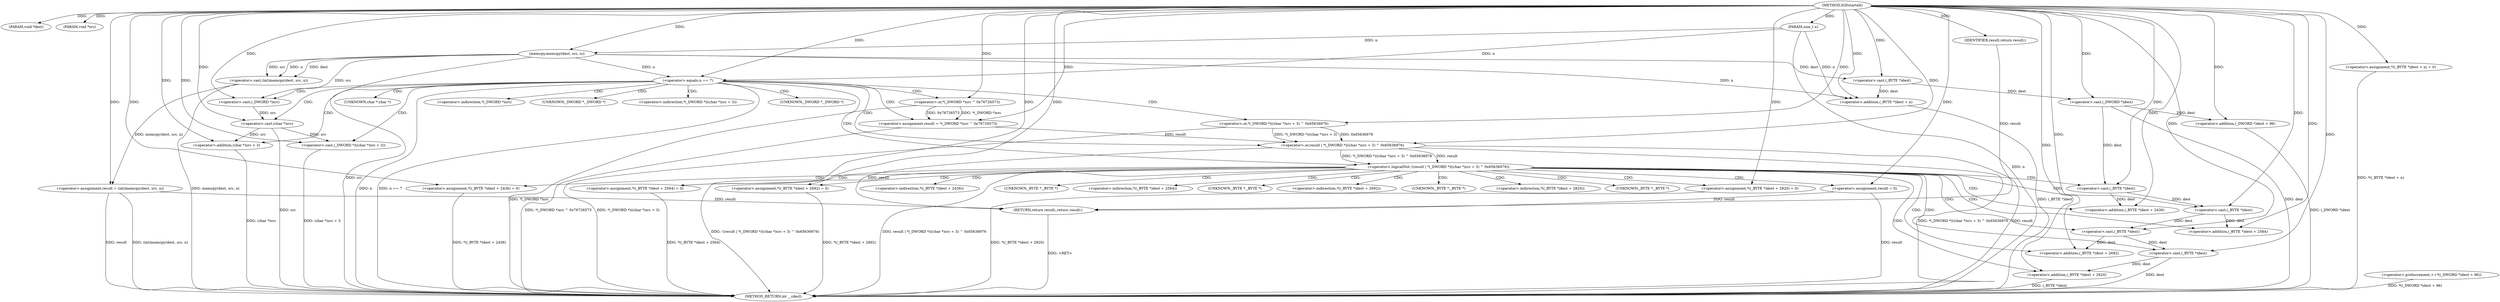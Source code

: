 digraph IGDstartelt {  
"1000102" [label = "(METHOD,IGDstartelt)" ]
"1000196" [label = "(METHOD_RETURN,int __cdecl)" ]
"1000103" [label = "(PARAM,void *dest)" ]
"1000104" [label = "(PARAM,void *src)" ]
"1000105" [label = "(PARAM,size_t n)" ]
"1000108" [label = "(<operator>.assignment,result = (int)memcpy(dest, src, n))" ]
"1000110" [label = "(<operator>.cast,(int)memcpy(dest, src, n))" ]
"1000112" [label = "(memcpy,memcpy(dest, src, n))" ]
"1000116" [label = "(<operator>.assignment,*((_BYTE *)dest + n) = 0)" ]
"1000118" [label = "(<operator>.addition,(_BYTE *)dest + n)" ]
"1000119" [label = "(<operator>.cast,(_BYTE *)dest)" ]
"1000124" [label = "(<operator>.preIncrement,++*((_DWORD *)dest + 96))" ]
"1000126" [label = "(<operator>.addition,(_DWORD *)dest + 96)" ]
"1000127" [label = "(<operator>.cast,(_DWORD *)dest)" ]
"1000132" [label = "(<operator>.equals,n == 7)" ]
"1000136" [label = "(<operator>.assignment,result = *(_DWORD *)src ^ 0x76726573)" ]
"1000138" [label = "(<operator>.or,*(_DWORD *)src ^ 0x76726573)" ]
"1000140" [label = "(<operator>.cast,(_DWORD *)src)" ]
"1000145" [label = "(<operator>.logicalNot,!(result | *(_DWORD *)((char *)src + 3) ^ 0x65636976))" ]
"1000146" [label = "(<operator>.or,result | *(_DWORD *)((char *)src + 3) ^ 0x65636976)" ]
"1000148" [label = "(<operator>.or,*(_DWORD *)((char *)src + 3) ^ 0x65636976)" ]
"1000150" [label = "(<operator>.cast,(_DWORD *)((char *)src + 3))" ]
"1000152" [label = "(<operator>.addition,(char *)src + 3)" ]
"1000153" [label = "(<operator>.cast,(char *)src)" ]
"1000159" [label = "(<operator>.assignment,result = 0)" ]
"1000162" [label = "(<operator>.assignment,*((_BYTE *)dest + 2436) = 0)" ]
"1000164" [label = "(<operator>.addition,(_BYTE *)dest + 2436)" ]
"1000165" [label = "(<operator>.cast,(_BYTE *)dest)" ]
"1000170" [label = "(<operator>.assignment,*((_BYTE *)dest + 2564) = 0)" ]
"1000172" [label = "(<operator>.addition,(_BYTE *)dest + 2564)" ]
"1000173" [label = "(<operator>.cast,(_BYTE *)dest)" ]
"1000178" [label = "(<operator>.assignment,*((_BYTE *)dest + 2692) = 0)" ]
"1000180" [label = "(<operator>.addition,(_BYTE *)dest + 2692)" ]
"1000181" [label = "(<operator>.cast,(_BYTE *)dest)" ]
"1000186" [label = "(<operator>.assignment,*((_BYTE *)dest + 2820) = 0)" ]
"1000188" [label = "(<operator>.addition,(_BYTE *)dest + 2820)" ]
"1000189" [label = "(<operator>.cast,(_BYTE *)dest)" ]
"1000194" [label = "(RETURN,return result;,return result;)" ]
"1000195" [label = "(IDENTIFIER,result,return result;)" ]
"1000139" [label = "(<operator>.indirection,*(_DWORD *)src)" ]
"1000141" [label = "(UNKNOWN,_DWORD *,_DWORD *)" ]
"1000149" [label = "(<operator>.indirection,*(_DWORD *)((char *)src + 3))" ]
"1000151" [label = "(UNKNOWN,_DWORD *,_DWORD *)" ]
"1000154" [label = "(UNKNOWN,char *,char *)" ]
"1000163" [label = "(<operator>.indirection,*((_BYTE *)dest + 2436))" ]
"1000166" [label = "(UNKNOWN,_BYTE *,_BYTE *)" ]
"1000171" [label = "(<operator>.indirection,*((_BYTE *)dest + 2564))" ]
"1000174" [label = "(UNKNOWN,_BYTE *,_BYTE *)" ]
"1000179" [label = "(<operator>.indirection,*((_BYTE *)dest + 2692))" ]
"1000182" [label = "(UNKNOWN,_BYTE *,_BYTE *)" ]
"1000187" [label = "(<operator>.indirection,*((_BYTE *)dest + 2820))" ]
"1000190" [label = "(UNKNOWN,_BYTE *,_BYTE *)" ]
  "1000194" -> "1000196"  [ label = "DDG: <RET>"] 
  "1000189" -> "1000196"  [ label = "DDG: dest"] 
  "1000150" -> "1000196"  [ label = "DDG: (char *)src + 3"] 
  "1000118" -> "1000196"  [ label = "DDG: (_BYTE *)dest"] 
  "1000136" -> "1000196"  [ label = "DDG: *(_DWORD *)src ^ 0x76726573"] 
  "1000178" -> "1000196"  [ label = "DDG: *((_BYTE *)dest + 2692)"] 
  "1000159" -> "1000196"  [ label = "DDG: result"] 
  "1000145" -> "1000196"  [ label = "DDG: result | *(_DWORD *)((char *)src + 3) ^ 0x65636976"] 
  "1000116" -> "1000196"  [ label = "DDG: *((_BYTE *)dest + n)"] 
  "1000138" -> "1000196"  [ label = "DDG: *(_DWORD *)src"] 
  "1000126" -> "1000196"  [ label = "DDG: (_DWORD *)dest"] 
  "1000162" -> "1000196"  [ label = "DDG: *((_BYTE *)dest + 2436)"] 
  "1000108" -> "1000196"  [ label = "DDG: result"] 
  "1000188" -> "1000196"  [ label = "DDG: (_BYTE *)dest"] 
  "1000105" -> "1000196"  [ label = "DDG: n"] 
  "1000152" -> "1000196"  [ label = "DDG: (char *)src"] 
  "1000108" -> "1000196"  [ label = "DDG: (int)memcpy(dest, src, n)"] 
  "1000132" -> "1000196"  [ label = "DDG: n"] 
  "1000148" -> "1000196"  [ label = "DDG: *(_DWORD *)((char *)src + 3)"] 
  "1000146" -> "1000196"  [ label = "DDG: result"] 
  "1000146" -> "1000196"  [ label = "DDG: *(_DWORD *)((char *)src + 3) ^ 0x65636976"] 
  "1000153" -> "1000196"  [ label = "DDG: src"] 
  "1000170" -> "1000196"  [ label = "DDG: *((_BYTE *)dest + 2564)"] 
  "1000124" -> "1000196"  [ label = "DDG: *((_DWORD *)dest + 96)"] 
  "1000186" -> "1000196"  [ label = "DDG: *((_BYTE *)dest + 2820)"] 
  "1000112" -> "1000196"  [ label = "DDG: src"] 
  "1000145" -> "1000196"  [ label = "DDG: !(result | *(_DWORD *)((char *)src + 3) ^ 0x65636976)"] 
  "1000127" -> "1000196"  [ label = "DDG: dest"] 
  "1000110" -> "1000196"  [ label = "DDG: memcpy(dest, src, n)"] 
  "1000132" -> "1000196"  [ label = "DDG: n == 7"] 
  "1000102" -> "1000103"  [ label = "DDG: "] 
  "1000102" -> "1000104"  [ label = "DDG: "] 
  "1000102" -> "1000105"  [ label = "DDG: "] 
  "1000110" -> "1000108"  [ label = "DDG: memcpy(dest, src, n)"] 
  "1000102" -> "1000108"  [ label = "DDG: "] 
  "1000112" -> "1000110"  [ label = "DDG: dest"] 
  "1000112" -> "1000110"  [ label = "DDG: src"] 
  "1000112" -> "1000110"  [ label = "DDG: n"] 
  "1000102" -> "1000112"  [ label = "DDG: "] 
  "1000105" -> "1000112"  [ label = "DDG: n"] 
  "1000102" -> "1000116"  [ label = "DDG: "] 
  "1000119" -> "1000118"  [ label = "DDG: dest"] 
  "1000112" -> "1000119"  [ label = "DDG: dest"] 
  "1000102" -> "1000119"  [ label = "DDG: "] 
  "1000112" -> "1000118"  [ label = "DDG: n"] 
  "1000105" -> "1000118"  [ label = "DDG: n"] 
  "1000102" -> "1000118"  [ label = "DDG: "] 
  "1000127" -> "1000126"  [ label = "DDG: dest"] 
  "1000119" -> "1000127"  [ label = "DDG: dest"] 
  "1000102" -> "1000127"  [ label = "DDG: "] 
  "1000102" -> "1000126"  [ label = "DDG: "] 
  "1000105" -> "1000132"  [ label = "DDG: n"] 
  "1000102" -> "1000132"  [ label = "DDG: "] 
  "1000112" -> "1000132"  [ label = "DDG: n"] 
  "1000138" -> "1000136"  [ label = "DDG: *(_DWORD *)src"] 
  "1000138" -> "1000136"  [ label = "DDG: 0x76726573"] 
  "1000102" -> "1000136"  [ label = "DDG: "] 
  "1000112" -> "1000140"  [ label = "DDG: src"] 
  "1000102" -> "1000140"  [ label = "DDG: "] 
  "1000102" -> "1000138"  [ label = "DDG: "] 
  "1000146" -> "1000145"  [ label = "DDG: result"] 
  "1000146" -> "1000145"  [ label = "DDG: *(_DWORD *)((char *)src + 3) ^ 0x65636976"] 
  "1000136" -> "1000146"  [ label = "DDG: result"] 
  "1000102" -> "1000146"  [ label = "DDG: "] 
  "1000148" -> "1000146"  [ label = "DDG: *(_DWORD *)((char *)src + 3)"] 
  "1000148" -> "1000146"  [ label = "DDG: 0x65636976"] 
  "1000153" -> "1000150"  [ label = "DDG: src"] 
  "1000102" -> "1000150"  [ label = "DDG: "] 
  "1000153" -> "1000152"  [ label = "DDG: src"] 
  "1000140" -> "1000153"  [ label = "DDG: src"] 
  "1000102" -> "1000153"  [ label = "DDG: "] 
  "1000102" -> "1000152"  [ label = "DDG: "] 
  "1000102" -> "1000148"  [ label = "DDG: "] 
  "1000102" -> "1000159"  [ label = "DDG: "] 
  "1000102" -> "1000162"  [ label = "DDG: "] 
  "1000165" -> "1000164"  [ label = "DDG: dest"] 
  "1000127" -> "1000165"  [ label = "DDG: dest"] 
  "1000102" -> "1000165"  [ label = "DDG: "] 
  "1000102" -> "1000164"  [ label = "DDG: "] 
  "1000102" -> "1000170"  [ label = "DDG: "] 
  "1000173" -> "1000172"  [ label = "DDG: dest"] 
  "1000165" -> "1000173"  [ label = "DDG: dest"] 
  "1000102" -> "1000173"  [ label = "DDG: "] 
  "1000102" -> "1000172"  [ label = "DDG: "] 
  "1000102" -> "1000178"  [ label = "DDG: "] 
  "1000181" -> "1000180"  [ label = "DDG: dest"] 
  "1000173" -> "1000181"  [ label = "DDG: dest"] 
  "1000102" -> "1000181"  [ label = "DDG: "] 
  "1000102" -> "1000180"  [ label = "DDG: "] 
  "1000102" -> "1000186"  [ label = "DDG: "] 
  "1000189" -> "1000188"  [ label = "DDG: dest"] 
  "1000181" -> "1000189"  [ label = "DDG: dest"] 
  "1000102" -> "1000189"  [ label = "DDG: "] 
  "1000102" -> "1000188"  [ label = "DDG: "] 
  "1000195" -> "1000194"  [ label = "DDG: result"] 
  "1000108" -> "1000194"  [ label = "DDG: result"] 
  "1000146" -> "1000194"  [ label = "DDG: result"] 
  "1000159" -> "1000194"  [ label = "DDG: result"] 
  "1000102" -> "1000195"  [ label = "DDG: "] 
  "1000132" -> "1000141"  [ label = "CDG: "] 
  "1000132" -> "1000140"  [ label = "CDG: "] 
  "1000132" -> "1000139"  [ label = "CDG: "] 
  "1000132" -> "1000138"  [ label = "CDG: "] 
  "1000132" -> "1000136"  [ label = "CDG: "] 
  "1000132" -> "1000154"  [ label = "CDG: "] 
  "1000132" -> "1000153"  [ label = "CDG: "] 
  "1000132" -> "1000152"  [ label = "CDG: "] 
  "1000132" -> "1000151"  [ label = "CDG: "] 
  "1000132" -> "1000150"  [ label = "CDG: "] 
  "1000132" -> "1000149"  [ label = "CDG: "] 
  "1000132" -> "1000148"  [ label = "CDG: "] 
  "1000132" -> "1000146"  [ label = "CDG: "] 
  "1000132" -> "1000145"  [ label = "CDG: "] 
  "1000145" -> "1000174"  [ label = "CDG: "] 
  "1000145" -> "1000173"  [ label = "CDG: "] 
  "1000145" -> "1000172"  [ label = "CDG: "] 
  "1000145" -> "1000171"  [ label = "CDG: "] 
  "1000145" -> "1000170"  [ label = "CDG: "] 
  "1000145" -> "1000166"  [ label = "CDG: "] 
  "1000145" -> "1000165"  [ label = "CDG: "] 
  "1000145" -> "1000164"  [ label = "CDG: "] 
  "1000145" -> "1000163"  [ label = "CDG: "] 
  "1000145" -> "1000162"  [ label = "CDG: "] 
  "1000145" -> "1000190"  [ label = "CDG: "] 
  "1000145" -> "1000189"  [ label = "CDG: "] 
  "1000145" -> "1000188"  [ label = "CDG: "] 
  "1000145" -> "1000187"  [ label = "CDG: "] 
  "1000145" -> "1000186"  [ label = "CDG: "] 
  "1000145" -> "1000182"  [ label = "CDG: "] 
  "1000145" -> "1000181"  [ label = "CDG: "] 
  "1000145" -> "1000180"  [ label = "CDG: "] 
  "1000145" -> "1000179"  [ label = "CDG: "] 
  "1000145" -> "1000178"  [ label = "CDG: "] 
  "1000145" -> "1000159"  [ label = "CDG: "] 
}
